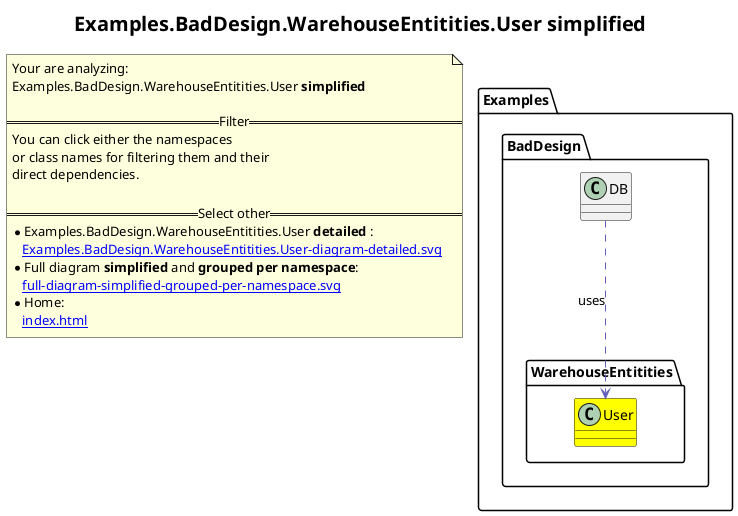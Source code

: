 @startuml
skinparam linetype ortho
title <size:20>Examples.BadDesign.WarehouseEntitities.User **simplified** </size>
note "Your are analyzing:\nExamples.BadDesign.WarehouseEntitities.User **simplified** \n\n==Filter==\nYou can click either the namespaces \nor class names for filtering them and their\ndirect dependencies.\n\n==Select other==\n* Examples.BadDesign.WarehouseEntitities.User **detailed** :\n   [[Examples.BadDesign.WarehouseEntitities.User-diagram-detailed.svg]]\n* Full diagram **simplified** and **grouped per namespace**:\n   [[full-diagram-simplified-grouped-per-namespace.svg]]\n* Home:\n   [[index.html]]" as FloatingNote
  class Examples.BadDesign.DB [[Examples.BadDesign.DB-diagram-simplified.svg]]  {
  }
    class Examples.BadDesign.WarehouseEntitities.User [[Examples.BadDesign.WarehouseEntitities.User-diagram-simplified.svg]] #yellow {
    }
 ' *************************************** 
 ' *************************************** 
 ' *************************************** 
' Class relations extracted from namespace:
' Examples.BadDesign
Examples.BadDesign.DB .[#6060BB].> Examples.BadDesign.WarehouseEntitities.User  : uses 
' Class relations extracted from namespace:
' Examples.BadDesign.WarehouseEntitities
@enduml